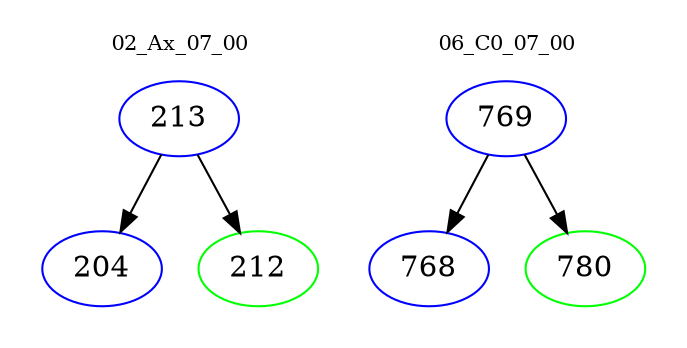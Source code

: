 digraph{
subgraph cluster_0 {
color = white
label = "02_Ax_07_00";
fontsize=10;
T0_213 [label="213", color="blue"]
T0_213 -> T0_204 [color="black"]
T0_204 [label="204", color="blue"]
T0_213 -> T0_212 [color="black"]
T0_212 [label="212", color="green"]
}
subgraph cluster_1 {
color = white
label = "06_C0_07_00";
fontsize=10;
T1_769 [label="769", color="blue"]
T1_769 -> T1_768 [color="black"]
T1_768 [label="768", color="blue"]
T1_769 -> T1_780 [color="black"]
T1_780 [label="780", color="green"]
}
}
